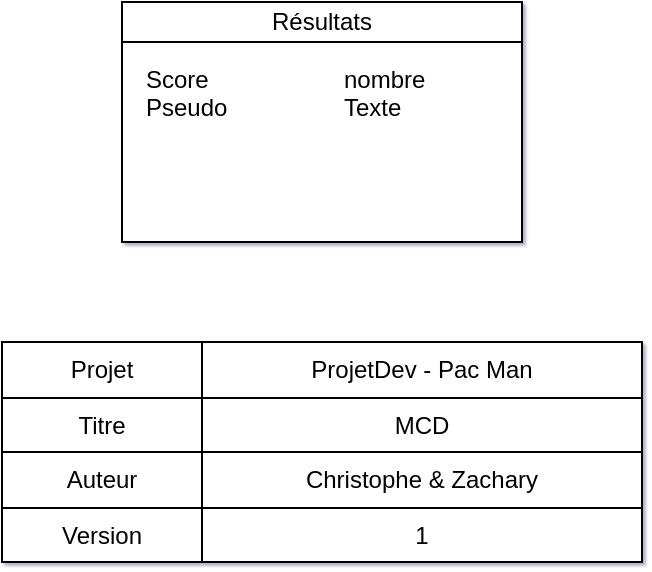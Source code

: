 <mxfile version="24.7.7">
  <diagram name="Page-1" id="Qm49Ly96IAzFYvibLxt6">
    <mxGraphModel dx="1783" dy="546" grid="1" gridSize="10" guides="1" tooltips="1" connect="1" arrows="1" fold="1" page="1" pageScale="1" pageWidth="827" pageHeight="1169" background="none" math="0" shadow="1">
      <root>
        <mxCell id="0" />
        <mxCell id="1" parent="0" />
        <mxCell id="2QvSDlSOdOQkuunxi8Gd-39" value="" style="shape=table;html=1;whiteSpace=wrap;startSize=0;container=1;collapsible=0;childLayout=tableLayout;" parent="1" vertex="1">
          <mxGeometry x="-540" y="210" width="320" height="110" as="geometry" />
        </mxCell>
        <mxCell id="2QvSDlSOdOQkuunxi8Gd-40" value="" style="shape=partialRectangle;html=1;whiteSpace=wrap;collapsible=0;dropTarget=0;pointerEvents=0;fillColor=none;top=0;left=0;bottom=0;right=0;points=[[0,0.5],[1,0.5]];portConstraint=eastwest;" parent="2QvSDlSOdOQkuunxi8Gd-39" vertex="1">
          <mxGeometry width="320" height="28" as="geometry" />
        </mxCell>
        <mxCell id="2QvSDlSOdOQkuunxi8Gd-41" value="Projet" style="shape=partialRectangle;html=1;whiteSpace=wrap;connectable=0;overflow=hidden;fillColor=none;top=0;left=0;bottom=0;right=0;" parent="2QvSDlSOdOQkuunxi8Gd-40" vertex="1">
          <mxGeometry width="100" height="28" as="geometry">
            <mxRectangle width="100" height="28" as="alternateBounds" />
          </mxGeometry>
        </mxCell>
        <mxCell id="2QvSDlSOdOQkuunxi8Gd-42" value="ProjetDev - Pac Man" style="shape=partialRectangle;html=1;whiteSpace=wrap;connectable=0;overflow=hidden;fillColor=none;top=0;left=0;bottom=0;right=0;" parent="2QvSDlSOdOQkuunxi8Gd-40" vertex="1">
          <mxGeometry x="100" width="220" height="28" as="geometry">
            <mxRectangle width="220" height="28" as="alternateBounds" />
          </mxGeometry>
        </mxCell>
        <mxCell id="2QvSDlSOdOQkuunxi8Gd-43" value="" style="shape=partialRectangle;html=1;whiteSpace=wrap;collapsible=0;dropTarget=0;pointerEvents=0;fillColor=none;top=0;left=0;bottom=0;right=0;points=[[0,0.5],[1,0.5]];portConstraint=eastwest;" parent="2QvSDlSOdOQkuunxi8Gd-39" vertex="1">
          <mxGeometry y="28" width="320" height="27" as="geometry" />
        </mxCell>
        <mxCell id="2QvSDlSOdOQkuunxi8Gd-44" value="Titre" style="shape=partialRectangle;html=1;whiteSpace=wrap;connectable=0;overflow=hidden;fillColor=none;top=0;left=0;bottom=0;right=0;" parent="2QvSDlSOdOQkuunxi8Gd-43" vertex="1">
          <mxGeometry width="100" height="27" as="geometry">
            <mxRectangle width="100" height="27" as="alternateBounds" />
          </mxGeometry>
        </mxCell>
        <mxCell id="2QvSDlSOdOQkuunxi8Gd-45" value="MCD" style="shape=partialRectangle;html=1;whiteSpace=wrap;connectable=0;overflow=hidden;fillColor=none;top=0;left=0;bottom=0;right=0;" parent="2QvSDlSOdOQkuunxi8Gd-43" vertex="1">
          <mxGeometry x="100" width="220" height="27" as="geometry">
            <mxRectangle width="220" height="27" as="alternateBounds" />
          </mxGeometry>
        </mxCell>
        <mxCell id="2QvSDlSOdOQkuunxi8Gd-46" value="" style="shape=partialRectangle;html=1;whiteSpace=wrap;collapsible=0;dropTarget=0;pointerEvents=0;fillColor=none;top=0;left=0;bottom=0;right=0;points=[[0,0.5],[1,0.5]];portConstraint=eastwest;" parent="2QvSDlSOdOQkuunxi8Gd-39" vertex="1">
          <mxGeometry y="55" width="320" height="28" as="geometry" />
        </mxCell>
        <mxCell id="2QvSDlSOdOQkuunxi8Gd-47" value="Auteur" style="shape=partialRectangle;html=1;whiteSpace=wrap;connectable=0;overflow=hidden;fillColor=none;top=0;left=0;bottom=0;right=0;" parent="2QvSDlSOdOQkuunxi8Gd-46" vertex="1">
          <mxGeometry width="100" height="28" as="geometry">
            <mxRectangle width="100" height="28" as="alternateBounds" />
          </mxGeometry>
        </mxCell>
        <mxCell id="2QvSDlSOdOQkuunxi8Gd-48" value="Christophe &amp;amp; Zachary" style="shape=partialRectangle;html=1;whiteSpace=wrap;connectable=0;overflow=hidden;fillColor=none;top=0;left=0;bottom=0;right=0;" parent="2QvSDlSOdOQkuunxi8Gd-46" vertex="1">
          <mxGeometry x="100" width="220" height="28" as="geometry">
            <mxRectangle width="220" height="28" as="alternateBounds" />
          </mxGeometry>
        </mxCell>
        <mxCell id="2QvSDlSOdOQkuunxi8Gd-49" value="" style="shape=partialRectangle;html=1;whiteSpace=wrap;collapsible=0;dropTarget=0;pointerEvents=0;fillColor=none;top=0;left=0;bottom=0;right=0;points=[[0,0.5],[1,0.5]];portConstraint=eastwest;" parent="2QvSDlSOdOQkuunxi8Gd-39" vertex="1">
          <mxGeometry y="83" width="320" height="27" as="geometry" />
        </mxCell>
        <mxCell id="2QvSDlSOdOQkuunxi8Gd-50" value="Version" style="shape=partialRectangle;html=1;whiteSpace=wrap;connectable=0;overflow=hidden;fillColor=none;top=0;left=0;bottom=0;right=0;" parent="2QvSDlSOdOQkuunxi8Gd-49" vertex="1">
          <mxGeometry width="100" height="27" as="geometry">
            <mxRectangle width="100" height="27" as="alternateBounds" />
          </mxGeometry>
        </mxCell>
        <mxCell id="2QvSDlSOdOQkuunxi8Gd-51" value="1" style="shape=partialRectangle;html=1;whiteSpace=wrap;connectable=0;overflow=hidden;fillColor=none;top=0;left=0;bottom=0;right=0;" parent="2QvSDlSOdOQkuunxi8Gd-49" vertex="1">
          <mxGeometry x="100" width="220" height="27" as="geometry">
            <mxRectangle width="220" height="27" as="alternateBounds" />
          </mxGeometry>
        </mxCell>
        <mxCell id="jb4O1xx5NTT1vo8NRB_P-17" value="&lt;div style=&quot;box-sizing: border-box ; width: 100% ; padding: 2px&quot;&gt;&lt;br&gt;&lt;/div&gt;" style="verticalAlign=top;align=center;overflow=fill;html=1;rounded=0;shadow=0;comic=0;labelBackgroundColor=none;strokeColor=#000000;strokeWidth=1;fillColor=#ffffff;fontFamily=Verdana;fontSize=12;fontColor=#000000;" parent="1" vertex="1">
          <mxGeometry x="-480" y="40" width="200" height="120" as="geometry" />
        </mxCell>
        <mxCell id="jb4O1xx5NTT1vo8NRB_P-18" value="Résultats" style="rounded=0;whiteSpace=wrap;html=1;" parent="1" vertex="1">
          <mxGeometry x="-480" y="40" width="200" height="20" as="geometry" />
        </mxCell>
        <mxCell id="jb4O1xx5NTT1vo8NRB_P-19" value="Score&lt;div&gt;Pseudo&lt;/div&gt;" style="text;html=1;strokeColor=none;fillColor=none;align=left;verticalAlign=top;whiteSpace=wrap;rounded=0;" parent="1" vertex="1">
          <mxGeometry x="-470" y="65" width="99" height="60" as="geometry" />
        </mxCell>
        <mxCell id="jb4O1xx5NTT1vo8NRB_P-20" value="nombre&lt;div&gt;Texte&lt;/div&gt;" style="text;html=1;strokeColor=none;fillColor=none;align=left;verticalAlign=top;whiteSpace=wrap;rounded=0;" parent="1" vertex="1">
          <mxGeometry x="-371" y="65" width="81" height="50" as="geometry" />
        </mxCell>
      </root>
    </mxGraphModel>
  </diagram>
</mxfile>
